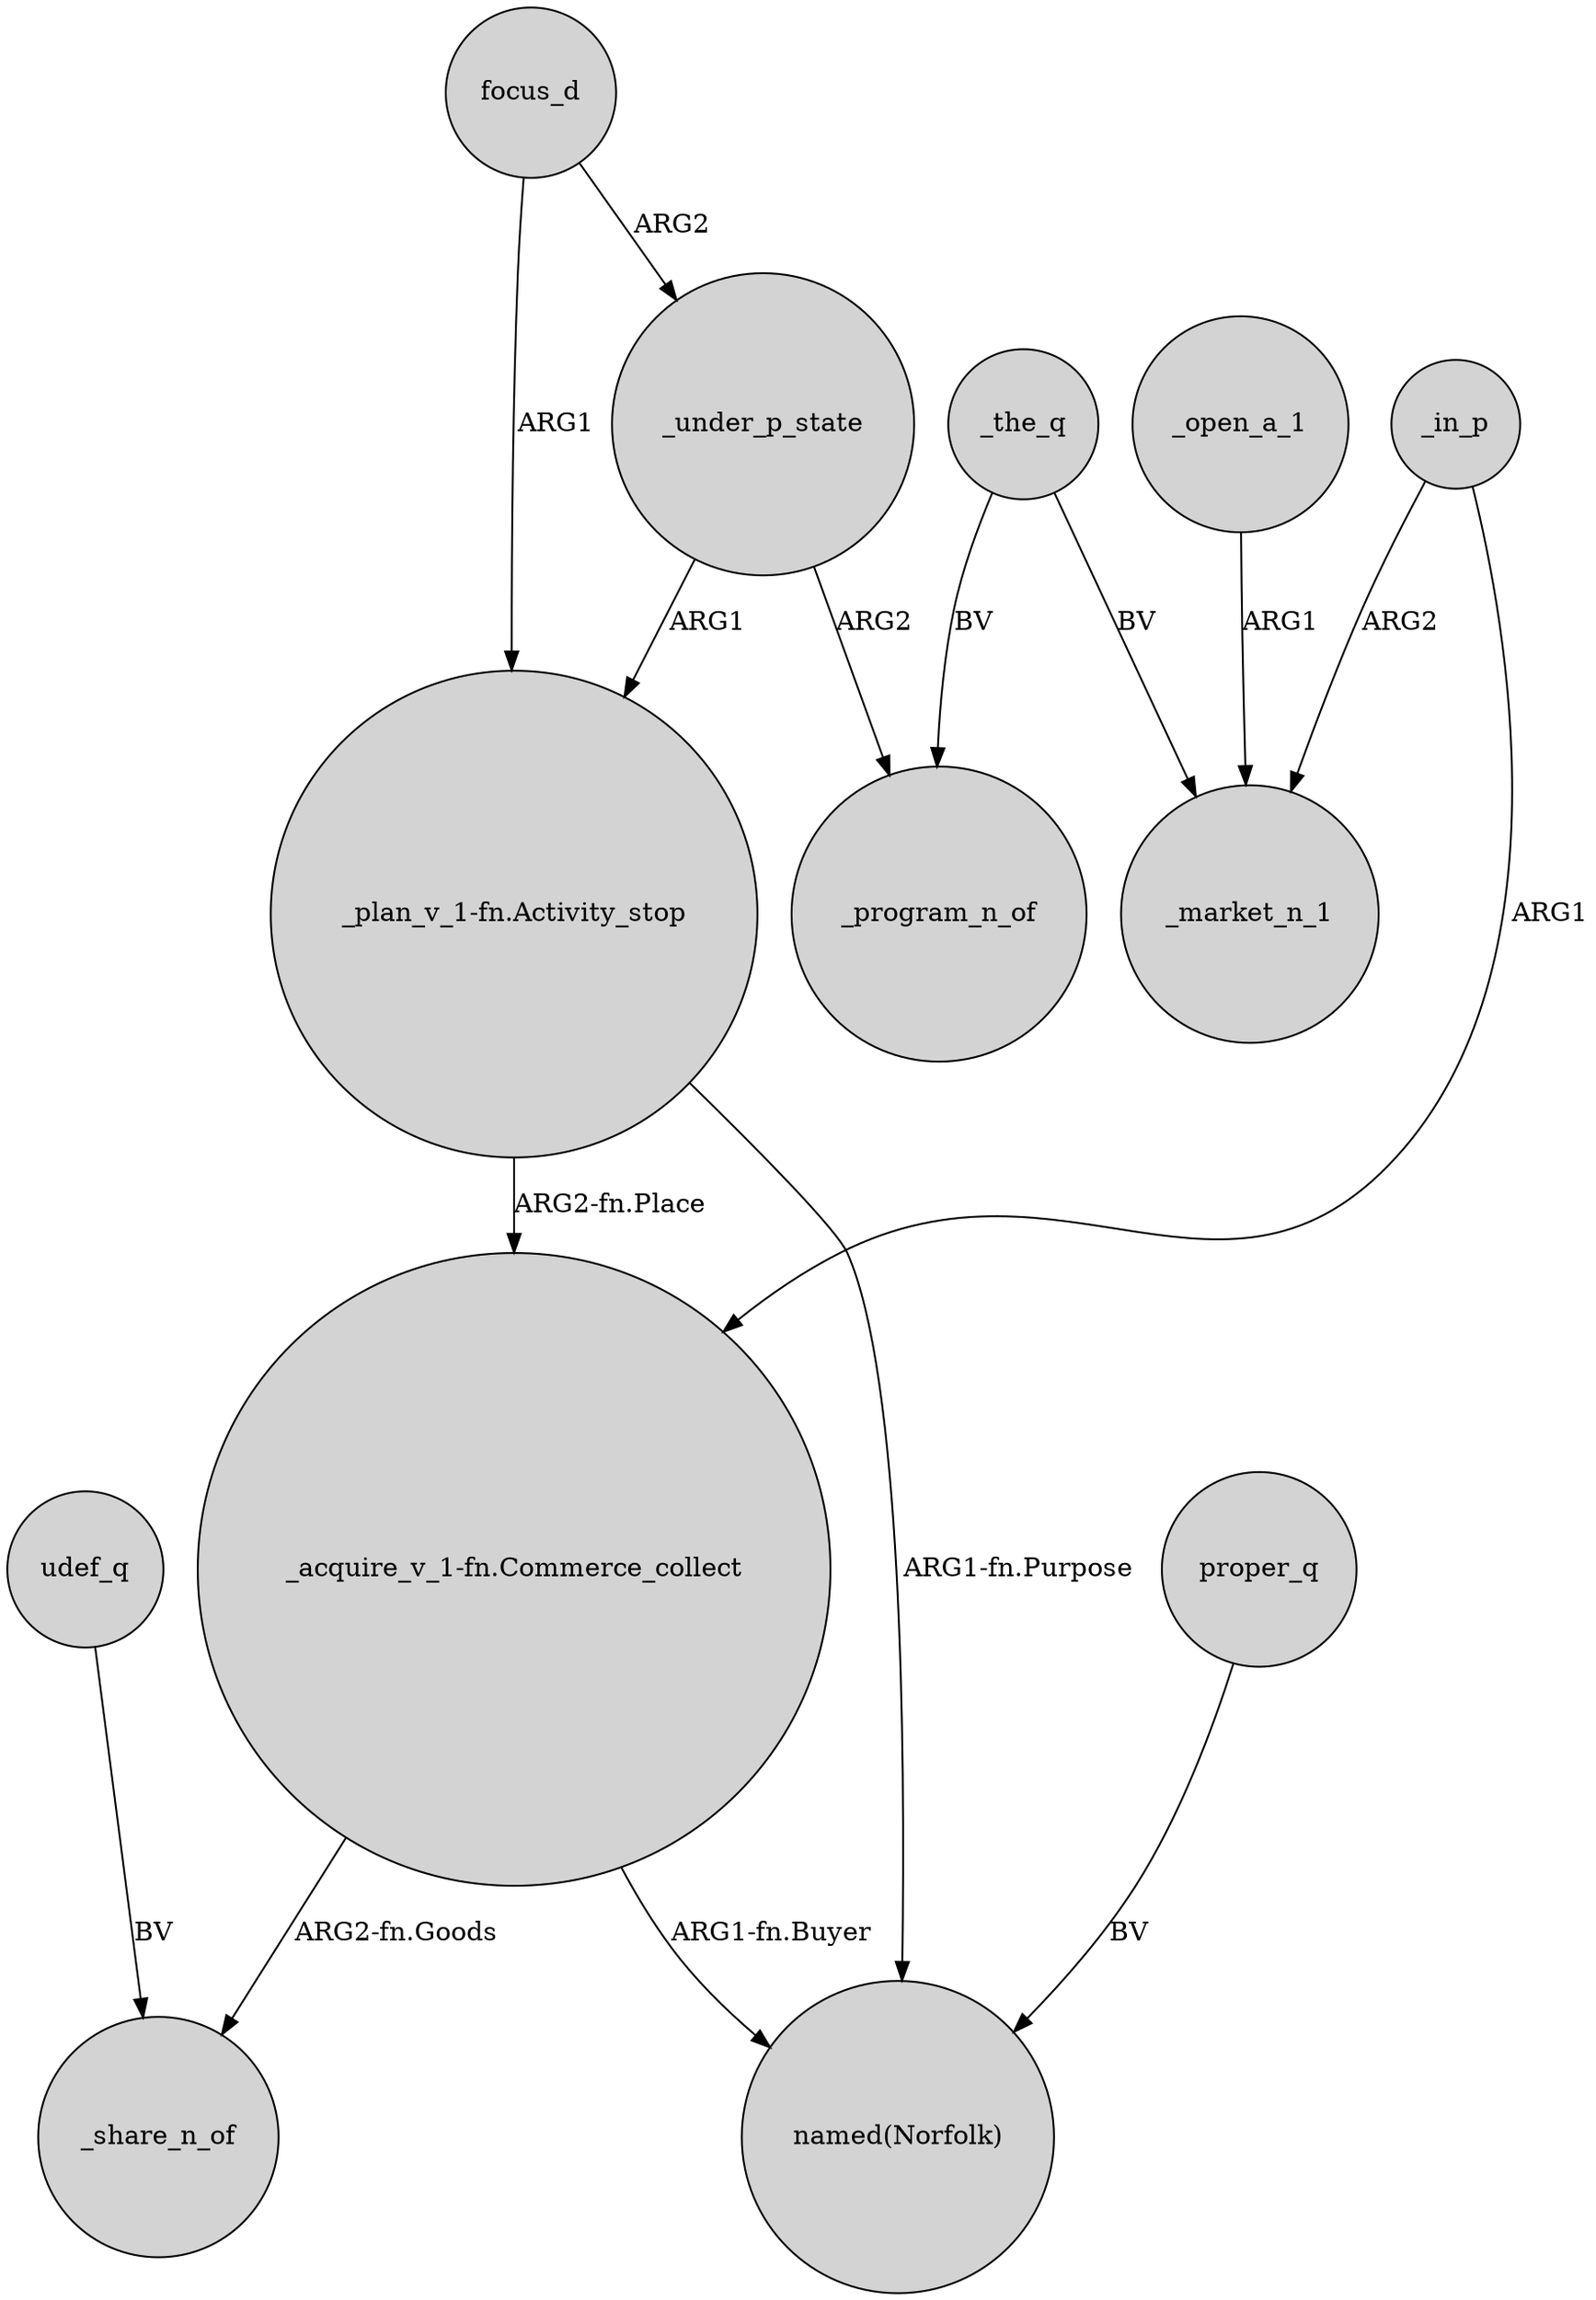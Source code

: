 digraph {
	node [shape=circle style=filled]
	"_plan_v_1-fn.Activity_stop" -> "_acquire_v_1-fn.Commerce_collect" [label="ARG2-fn.Place"]
	udef_q -> _share_n_of [label=BV]
	"_plan_v_1-fn.Activity_stop" -> "named(Norfolk)" [label="ARG1-fn.Purpose"]
	proper_q -> "named(Norfolk)" [label=BV]
	_in_p -> "_acquire_v_1-fn.Commerce_collect" [label=ARG1]
	_the_q -> _program_n_of [label=BV]
	_the_q -> _market_n_1 [label=BV]
	"_acquire_v_1-fn.Commerce_collect" -> _share_n_of [label="ARG2-fn.Goods"]
	_under_p_state -> _program_n_of [label=ARG2]
	_under_p_state -> "_plan_v_1-fn.Activity_stop" [label=ARG1]
	"_acquire_v_1-fn.Commerce_collect" -> "named(Norfolk)" [label="ARG1-fn.Buyer"]
	_open_a_1 -> _market_n_1 [label=ARG1]
	focus_d -> _under_p_state [label=ARG2]
	_in_p -> _market_n_1 [label=ARG2]
	focus_d -> "_plan_v_1-fn.Activity_stop" [label=ARG1]
}
